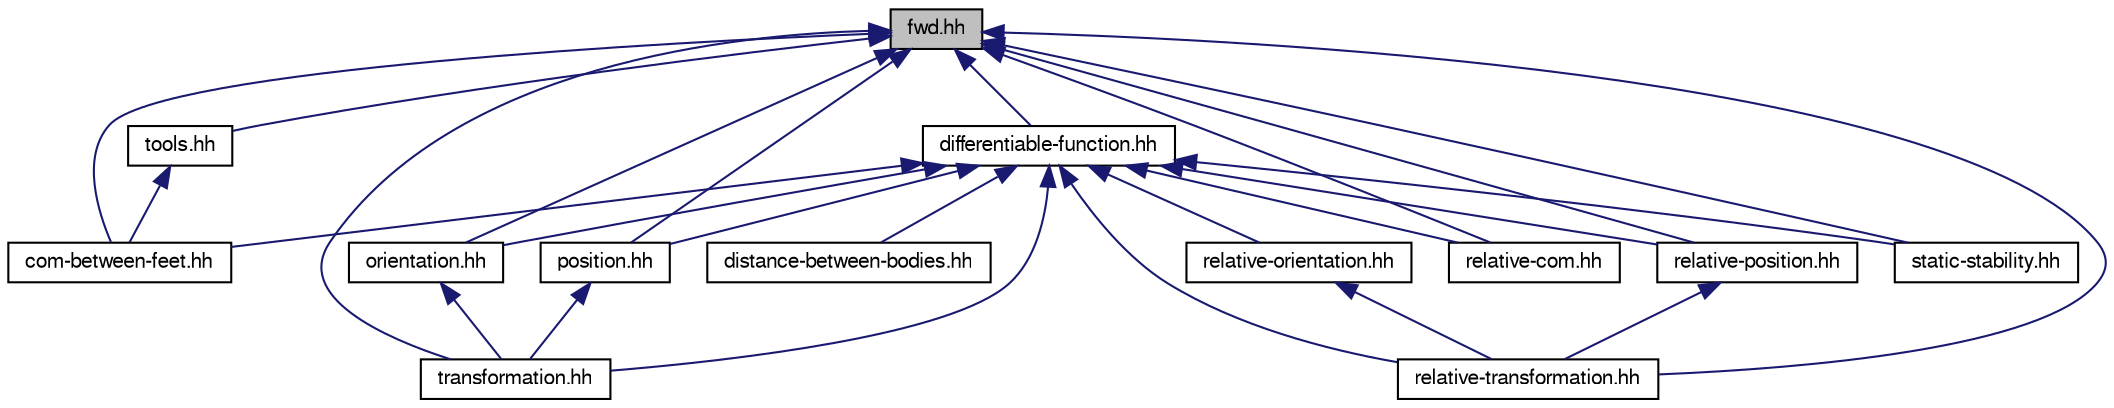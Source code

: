 digraph "fwd.hh"
{
  edge [fontname="FreeSans",fontsize="10",labelfontname="FreeSans",labelfontsize="10"];
  node [fontname="FreeSans",fontsize="10",shape=record];
  Node1 [label="fwd.hh",height=0.2,width=0.4,color="black", fillcolor="grey75", style="filled" fontcolor="black"];
  Node1 -> Node2 [dir="back",color="midnightblue",fontsize="10",style="solid",fontname="FreeSans"];
  Node2 [label="differentiable-function.hh",height=0.2,width=0.4,color="black", fillcolor="white", style="filled",URL="$a00026.html"];
  Node2 -> Node3 [dir="back",color="midnightblue",fontsize="10",style="solid",fontname="FreeSans"];
  Node3 [label="com-between-feet.hh",height=0.2,width=0.4,color="black", fillcolor="white", style="filled",URL="$a00025.html"];
  Node2 -> Node4 [dir="back",color="midnightblue",fontsize="10",style="solid",fontname="FreeSans"];
  Node4 [label="distance-between-bodies.hh",height=0.2,width=0.4,color="black", fillcolor="white", style="filled",URL="$a00027.html"];
  Node2 -> Node5 [dir="back",color="midnightblue",fontsize="10",style="solid",fontname="FreeSans"];
  Node5 [label="orientation.hh",height=0.2,width=0.4,color="black", fillcolor="white", style="filled",URL="$a00029.html"];
  Node5 -> Node6 [dir="back",color="midnightblue",fontsize="10",style="solid",fontname="FreeSans"];
  Node6 [label="transformation.hh",height=0.2,width=0.4,color="black", fillcolor="white", style="filled",URL="$a00037.html"];
  Node2 -> Node7 [dir="back",color="midnightblue",fontsize="10",style="solid",fontname="FreeSans"];
  Node7 [label="position.hh",height=0.2,width=0.4,color="black", fillcolor="white", style="filled",URL="$a00030.html"];
  Node7 -> Node6 [dir="back",color="midnightblue",fontsize="10",style="solid",fontname="FreeSans"];
  Node2 -> Node8 [dir="back",color="midnightblue",fontsize="10",style="solid",fontname="FreeSans"];
  Node8 [label="relative-com.hh",height=0.2,width=0.4,color="black", fillcolor="white", style="filled",URL="$a00031.html"];
  Node2 -> Node9 [dir="back",color="midnightblue",fontsize="10",style="solid",fontname="FreeSans"];
  Node9 [label="relative-orientation.hh",height=0.2,width=0.4,color="black", fillcolor="white", style="filled",URL="$a00032.html"];
  Node9 -> Node10 [dir="back",color="midnightblue",fontsize="10",style="solid",fontname="FreeSans"];
  Node10 [label="relative-transformation.hh",height=0.2,width=0.4,color="black", fillcolor="white", style="filled",URL="$a00034.html"];
  Node2 -> Node11 [dir="back",color="midnightblue",fontsize="10",style="solid",fontname="FreeSans"];
  Node11 [label="relative-position.hh",height=0.2,width=0.4,color="black", fillcolor="white", style="filled",URL="$a00033.html"];
  Node11 -> Node10 [dir="back",color="midnightblue",fontsize="10",style="solid",fontname="FreeSans"];
  Node2 -> Node10 [dir="back",color="midnightblue",fontsize="10",style="solid",fontname="FreeSans"];
  Node2 -> Node12 [dir="back",color="midnightblue",fontsize="10",style="solid",fontname="FreeSans"];
  Node12 [label="static-stability.hh",height=0.2,width=0.4,color="black", fillcolor="white", style="filled",URL="$a00035.html"];
  Node2 -> Node6 [dir="back",color="midnightblue",fontsize="10",style="solid",fontname="FreeSans"];
  Node1 -> Node3 [dir="back",color="midnightblue",fontsize="10",style="solid",fontname="FreeSans"];
  Node1 -> Node13 [dir="back",color="midnightblue",fontsize="10",style="solid",fontname="FreeSans"];
  Node13 [label="tools.hh",height=0.2,width=0.4,color="black", fillcolor="white", style="filled",URL="$a00036.html"];
  Node13 -> Node3 [dir="back",color="midnightblue",fontsize="10",style="solid",fontname="FreeSans"];
  Node1 -> Node5 [dir="back",color="midnightblue",fontsize="10",style="solid",fontname="FreeSans"];
  Node1 -> Node7 [dir="back",color="midnightblue",fontsize="10",style="solid",fontname="FreeSans"];
  Node1 -> Node8 [dir="back",color="midnightblue",fontsize="10",style="solid",fontname="FreeSans"];
  Node1 -> Node11 [dir="back",color="midnightblue",fontsize="10",style="solid",fontname="FreeSans"];
  Node1 -> Node10 [dir="back",color="midnightblue",fontsize="10",style="solid",fontname="FreeSans"];
  Node1 -> Node12 [dir="back",color="midnightblue",fontsize="10",style="solid",fontname="FreeSans"];
  Node1 -> Node6 [dir="back",color="midnightblue",fontsize="10",style="solid",fontname="FreeSans"];
}
